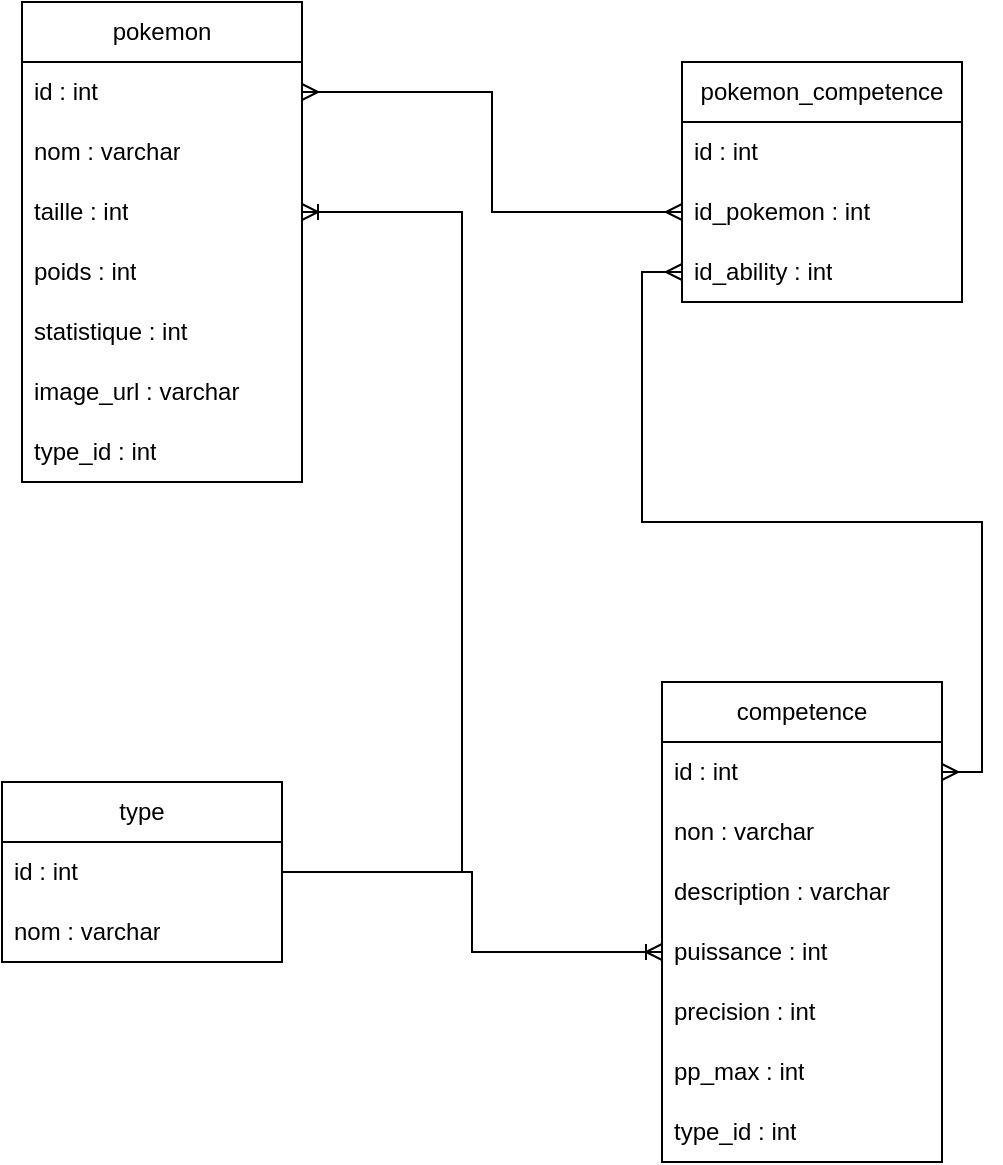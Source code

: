<mxfile version="22.1.3" type="device">
  <diagram name="Page-1" id="Pf4Zvci3OvNhjg-8pWQC">
    <mxGraphModel dx="1562" dy="950" grid="1" gridSize="10" guides="1" tooltips="1" connect="1" arrows="1" fold="1" page="1" pageScale="1" pageWidth="827" pageHeight="1169" math="0" shadow="0">
      <root>
        <mxCell id="0" />
        <mxCell id="1" parent="0" />
        <mxCell id="Oo3-nAld-xNelBBqILN0-1" value="pokemon" style="swimlane;fontStyle=0;childLayout=stackLayout;horizontal=1;startSize=30;horizontalStack=0;resizeParent=1;resizeParentMax=0;resizeLast=0;collapsible=1;marginBottom=0;whiteSpace=wrap;html=1;" parent="1" vertex="1">
          <mxGeometry x="40" y="180" width="140" height="240" as="geometry" />
        </mxCell>
        <mxCell id="Oo3-nAld-xNelBBqILN0-2" value="id : int" style="text;strokeColor=none;fillColor=none;align=left;verticalAlign=middle;spacingLeft=4;spacingRight=4;overflow=hidden;points=[[0,0.5],[1,0.5]];portConstraint=eastwest;rotatable=0;whiteSpace=wrap;html=1;" parent="Oo3-nAld-xNelBBqILN0-1" vertex="1">
          <mxGeometry y="30" width="140" height="30" as="geometry" />
        </mxCell>
        <mxCell id="Oo3-nAld-xNelBBqILN0-3" value="nom : varchar" style="text;strokeColor=none;fillColor=none;align=left;verticalAlign=middle;spacingLeft=4;spacingRight=4;overflow=hidden;points=[[0,0.5],[1,0.5]];portConstraint=eastwest;rotatable=0;whiteSpace=wrap;html=1;" parent="Oo3-nAld-xNelBBqILN0-1" vertex="1">
          <mxGeometry y="60" width="140" height="30" as="geometry" />
        </mxCell>
        <mxCell id="Oo3-nAld-xNelBBqILN0-4" value="taille : int" style="text;strokeColor=none;fillColor=none;align=left;verticalAlign=middle;spacingLeft=4;spacingRight=4;overflow=hidden;points=[[0,0.5],[1,0.5]];portConstraint=eastwest;rotatable=0;whiteSpace=wrap;html=1;" parent="Oo3-nAld-xNelBBqILN0-1" vertex="1">
          <mxGeometry y="90" width="140" height="30" as="geometry" />
        </mxCell>
        <mxCell id="Oo3-nAld-xNelBBqILN0-11" value="poids : int" style="text;strokeColor=none;fillColor=none;align=left;verticalAlign=middle;spacingLeft=4;spacingRight=4;overflow=hidden;points=[[0,0.5],[1,0.5]];portConstraint=eastwest;rotatable=0;whiteSpace=wrap;html=1;" parent="Oo3-nAld-xNelBBqILN0-1" vertex="1">
          <mxGeometry y="120" width="140" height="30" as="geometry" />
        </mxCell>
        <mxCell id="Oo3-nAld-xNelBBqILN0-8" value="statistique : int" style="text;strokeColor=none;fillColor=none;align=left;verticalAlign=middle;spacingLeft=4;spacingRight=4;overflow=hidden;points=[[0,0.5],[1,0.5]];portConstraint=eastwest;rotatable=0;whiteSpace=wrap;html=1;" parent="Oo3-nAld-xNelBBqILN0-1" vertex="1">
          <mxGeometry y="150" width="140" height="30" as="geometry" />
        </mxCell>
        <mxCell id="Oo3-nAld-xNelBBqILN0-7" value="image_url : varchar" style="text;strokeColor=none;fillColor=none;align=left;verticalAlign=middle;spacingLeft=4;spacingRight=4;overflow=hidden;points=[[0,0.5],[1,0.5]];portConstraint=eastwest;rotatable=0;whiteSpace=wrap;html=1;" parent="Oo3-nAld-xNelBBqILN0-1" vertex="1">
          <mxGeometry y="180" width="140" height="30" as="geometry" />
        </mxCell>
        <mxCell id="Oo3-nAld-xNelBBqILN0-6" value="type_id : int" style="text;strokeColor=none;fillColor=none;align=left;verticalAlign=middle;spacingLeft=4;spacingRight=4;overflow=hidden;points=[[0,0.5],[1,0.5]];portConstraint=eastwest;rotatable=0;whiteSpace=wrap;html=1;" parent="Oo3-nAld-xNelBBqILN0-1" vertex="1">
          <mxGeometry y="210" width="140" height="30" as="geometry" />
        </mxCell>
        <mxCell id="Oo3-nAld-xNelBBqILN0-13" value="type" style="swimlane;fontStyle=0;childLayout=stackLayout;horizontal=1;startSize=30;horizontalStack=0;resizeParent=1;resizeParentMax=0;resizeLast=0;collapsible=1;marginBottom=0;whiteSpace=wrap;html=1;" parent="1" vertex="1">
          <mxGeometry x="30" y="570" width="140" height="90" as="geometry" />
        </mxCell>
        <mxCell id="Oo3-nAld-xNelBBqILN0-14" value="id : int" style="text;strokeColor=none;fillColor=none;align=left;verticalAlign=middle;spacingLeft=4;spacingRight=4;overflow=hidden;points=[[0,0.5],[1,0.5]];portConstraint=eastwest;rotatable=0;whiteSpace=wrap;html=1;" parent="Oo3-nAld-xNelBBqILN0-13" vertex="1">
          <mxGeometry y="30" width="140" height="30" as="geometry" />
        </mxCell>
        <mxCell id="Oo3-nAld-xNelBBqILN0-15" value="nom : varchar" style="text;strokeColor=none;fillColor=none;align=left;verticalAlign=middle;spacingLeft=4;spacingRight=4;overflow=hidden;points=[[0,0.5],[1,0.5]];portConstraint=eastwest;rotatable=0;whiteSpace=wrap;html=1;" parent="Oo3-nAld-xNelBBqILN0-13" vertex="1">
          <mxGeometry y="60" width="140" height="30" as="geometry" />
        </mxCell>
        <mxCell id="Oo3-nAld-xNelBBqILN0-17" value="competence" style="swimlane;fontStyle=0;childLayout=stackLayout;horizontal=1;startSize=30;horizontalStack=0;resizeParent=1;resizeParentMax=0;resizeLast=0;collapsible=1;marginBottom=0;whiteSpace=wrap;html=1;" parent="1" vertex="1">
          <mxGeometry x="360" y="520" width="140" height="240" as="geometry" />
        </mxCell>
        <mxCell id="Oo3-nAld-xNelBBqILN0-18" value="id : int" style="text;strokeColor=none;fillColor=none;align=left;verticalAlign=middle;spacingLeft=4;spacingRight=4;overflow=hidden;points=[[0,0.5],[1,0.5]];portConstraint=eastwest;rotatable=0;whiteSpace=wrap;html=1;" parent="Oo3-nAld-xNelBBqILN0-17" vertex="1">
          <mxGeometry y="30" width="140" height="30" as="geometry" />
        </mxCell>
        <mxCell id="Oo3-nAld-xNelBBqILN0-19" value="non : varchar" style="text;strokeColor=none;fillColor=none;align=left;verticalAlign=middle;spacingLeft=4;spacingRight=4;overflow=hidden;points=[[0,0.5],[1,0.5]];portConstraint=eastwest;rotatable=0;whiteSpace=wrap;html=1;" parent="Oo3-nAld-xNelBBqILN0-17" vertex="1">
          <mxGeometry y="60" width="140" height="30" as="geometry" />
        </mxCell>
        <mxCell id="Oo3-nAld-xNelBBqILN0-20" value="description : varchar" style="text;strokeColor=none;fillColor=none;align=left;verticalAlign=middle;spacingLeft=4;spacingRight=4;overflow=hidden;points=[[0,0.5],[1,0.5]];portConstraint=eastwest;rotatable=0;whiteSpace=wrap;html=1;" parent="Oo3-nAld-xNelBBqILN0-17" vertex="1">
          <mxGeometry y="90" width="140" height="30" as="geometry" />
        </mxCell>
        <mxCell id="Oo3-nAld-xNelBBqILN0-25" value="puissance : int" style="text;strokeColor=none;fillColor=none;align=left;verticalAlign=middle;spacingLeft=4;spacingRight=4;overflow=hidden;points=[[0,0.5],[1,0.5]];portConstraint=eastwest;rotatable=0;whiteSpace=wrap;html=1;" parent="Oo3-nAld-xNelBBqILN0-17" vertex="1">
          <mxGeometry y="120" width="140" height="30" as="geometry" />
        </mxCell>
        <mxCell id="Oo3-nAld-xNelBBqILN0-36" value="precision : int" style="text;strokeColor=none;fillColor=none;align=left;verticalAlign=middle;spacingLeft=4;spacingRight=4;overflow=hidden;points=[[0,0.5],[1,0.5]];portConstraint=eastwest;rotatable=0;whiteSpace=wrap;html=1;" parent="Oo3-nAld-xNelBBqILN0-17" vertex="1">
          <mxGeometry y="150" width="140" height="30" as="geometry" />
        </mxCell>
        <mxCell id="Oo3-nAld-xNelBBqILN0-37" value="pp_max : int" style="text;strokeColor=none;fillColor=none;align=left;verticalAlign=middle;spacingLeft=4;spacingRight=4;overflow=hidden;points=[[0,0.5],[1,0.5]];portConstraint=eastwest;rotatable=0;whiteSpace=wrap;html=1;" parent="Oo3-nAld-xNelBBqILN0-17" vertex="1">
          <mxGeometry y="180" width="140" height="30" as="geometry" />
        </mxCell>
        <mxCell id="Oo3-nAld-xNelBBqILN0-38" value="type_id : int" style="text;strokeColor=none;fillColor=none;align=left;verticalAlign=middle;spacingLeft=4;spacingRight=4;overflow=hidden;points=[[0,0.5],[1,0.5]];portConstraint=eastwest;rotatable=0;whiteSpace=wrap;html=1;" parent="Oo3-nAld-xNelBBqILN0-17" vertex="1">
          <mxGeometry y="210" width="140" height="30" as="geometry" />
        </mxCell>
        <mxCell id="Oo3-nAld-xNelBBqILN0-26" value="pokemon_competence" style="swimlane;fontStyle=0;childLayout=stackLayout;horizontal=1;startSize=30;horizontalStack=0;resizeParent=1;resizeParentMax=0;resizeLast=0;collapsible=1;marginBottom=0;whiteSpace=wrap;html=1;" parent="1" vertex="1">
          <mxGeometry x="370" y="210" width="140" height="120" as="geometry" />
        </mxCell>
        <mxCell id="51SwzOtbMJr8p6BeIdLL-2" value="id : int" style="text;strokeColor=none;fillColor=none;align=left;verticalAlign=middle;spacingLeft=4;spacingRight=4;overflow=hidden;points=[[0,0.5],[1,0.5]];portConstraint=eastwest;rotatable=0;whiteSpace=wrap;html=1;" vertex="1" parent="Oo3-nAld-xNelBBqILN0-26">
          <mxGeometry y="30" width="140" height="30" as="geometry" />
        </mxCell>
        <mxCell id="Oo3-nAld-xNelBBqILN0-27" value="id_pokemon : int" style="text;strokeColor=none;fillColor=none;align=left;verticalAlign=middle;spacingLeft=4;spacingRight=4;overflow=hidden;points=[[0,0.5],[1,0.5]];portConstraint=eastwest;rotatable=0;whiteSpace=wrap;html=1;" parent="Oo3-nAld-xNelBBqILN0-26" vertex="1">
          <mxGeometry y="60" width="140" height="30" as="geometry" />
        </mxCell>
        <mxCell id="Oo3-nAld-xNelBBqILN0-28" value="id_ability : int" style="text;strokeColor=none;fillColor=none;align=left;verticalAlign=middle;spacingLeft=4;spacingRight=4;overflow=hidden;points=[[0,0.5],[1,0.5]];portConstraint=eastwest;rotatable=0;whiteSpace=wrap;html=1;" parent="Oo3-nAld-xNelBBqILN0-26" vertex="1">
          <mxGeometry y="90" width="140" height="30" as="geometry" />
        </mxCell>
        <mxCell id="Oo3-nAld-xNelBBqILN0-30" style="edgeStyle=orthogonalEdgeStyle;rounded=0;orthogonalLoop=1;jettySize=auto;html=1;entryX=0;entryY=0.5;entryDx=0;entryDy=0;endArrow=ERmany;endFill=0;strokeColor=default;startArrow=ERmany;startFill=0;" parent="1" source="Oo3-nAld-xNelBBqILN0-2" target="Oo3-nAld-xNelBBqILN0-27" edge="1">
          <mxGeometry relative="1" as="geometry" />
        </mxCell>
        <mxCell id="Oo3-nAld-xNelBBqILN0-31" style="edgeStyle=orthogonalEdgeStyle;rounded=0;orthogonalLoop=1;jettySize=auto;html=1;entryX=1;entryY=0.5;entryDx=0;entryDy=0;startArrow=ERmany;startFill=0;endArrow=ERmany;endFill=0;" parent="1" source="Oo3-nAld-xNelBBqILN0-28" target="Oo3-nAld-xNelBBqILN0-18" edge="1">
          <mxGeometry relative="1" as="geometry" />
        </mxCell>
        <mxCell id="Oo3-nAld-xNelBBqILN0-33" style="edgeStyle=orthogonalEdgeStyle;rounded=0;orthogonalLoop=1;jettySize=auto;html=1;entryX=0;entryY=0.5;entryDx=0;entryDy=0;endArrow=ERoneToMany;endFill=0;" parent="1" source="Oo3-nAld-xNelBBqILN0-14" target="Oo3-nAld-xNelBBqILN0-25" edge="1">
          <mxGeometry relative="1" as="geometry" />
        </mxCell>
        <mxCell id="Oo3-nAld-xNelBBqILN0-39" style="edgeStyle=orthogonalEdgeStyle;rounded=0;orthogonalLoop=1;jettySize=auto;html=1;entryX=1;entryY=0.5;entryDx=0;entryDy=0;endArrow=ERoneToMany;endFill=0;" parent="1" source="Oo3-nAld-xNelBBqILN0-14" target="Oo3-nAld-xNelBBqILN0-4" edge="1">
          <mxGeometry relative="1" as="geometry">
            <Array as="points">
              <mxPoint x="260" y="615" />
              <mxPoint x="260" y="285" />
            </Array>
          </mxGeometry>
        </mxCell>
      </root>
    </mxGraphModel>
  </diagram>
</mxfile>
